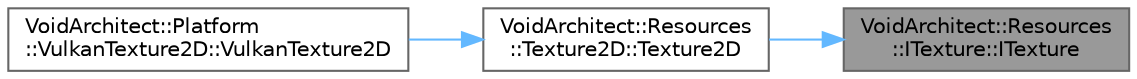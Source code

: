 digraph "VoidArchitect::Resources::ITexture::ITexture"
{
 // LATEX_PDF_SIZE
  bgcolor="transparent";
  edge [fontname=Helvetica,fontsize=10,labelfontname=Helvetica,labelfontsize=10];
  node [fontname=Helvetica,fontsize=10,shape=box,height=0.2,width=0.4];
  rankdir="RL";
  Node1 [id="Node000001",label="VoidArchitect::Resources\l::ITexture::ITexture",height=0.2,width=0.4,color="gray40", fillcolor="grey60", style="filled", fontcolor="black",tooltip=" "];
  Node1 -> Node2 [id="edge1_Node000001_Node000002",dir="back",color="steelblue1",style="solid",tooltip=" "];
  Node2 [id="Node000002",label="VoidArchitect::Resources\l::Texture2D::Texture2D",height=0.2,width=0.4,color="grey40", fillcolor="white", style="filled",URL="$class_void_architect_1_1_resources_1_1_texture2_d.html#af4ab1d66e1e07766aa06eb1d6a8b3b16",tooltip=" "];
  Node2 -> Node3 [id="edge2_Node000002_Node000003",dir="back",color="steelblue1",style="solid",tooltip=" "];
  Node3 [id="Node000003",label="VoidArchitect::Platform\l::VulkanTexture2D::VulkanTexture2D",height=0.2,width=0.4,color="grey40", fillcolor="white", style="filled",URL="$class_void_architect_1_1_platform_1_1_vulkan_texture2_d.html#a229a1896818f11e80a73fa9103a3519d",tooltip=" "];
}
